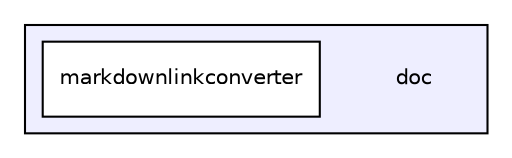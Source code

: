 digraph "doc" {
  compound=true
  node [ fontsize="10", fontname="Helvetica"];
  edge [ labelfontsize="10", labelfontname="Helvetica"];
  subgraph clusterdir_e68e8157741866f444e17edd764ebbae {
    graph [ bgcolor="#eeeeff", pencolor="black", label="" URL="dir_e68e8157741866f444e17edd764ebbae.html"];
    dir_e68e8157741866f444e17edd764ebbae [shape=plaintext label="doc"];
    dir_be1291274132a8939fdd17d375844c93 [shape=box label="markdownlinkconverter" color="black" fillcolor="white" style="filled" URL="dir_be1291274132a8939fdd17d375844c93.html"];
  }
}

